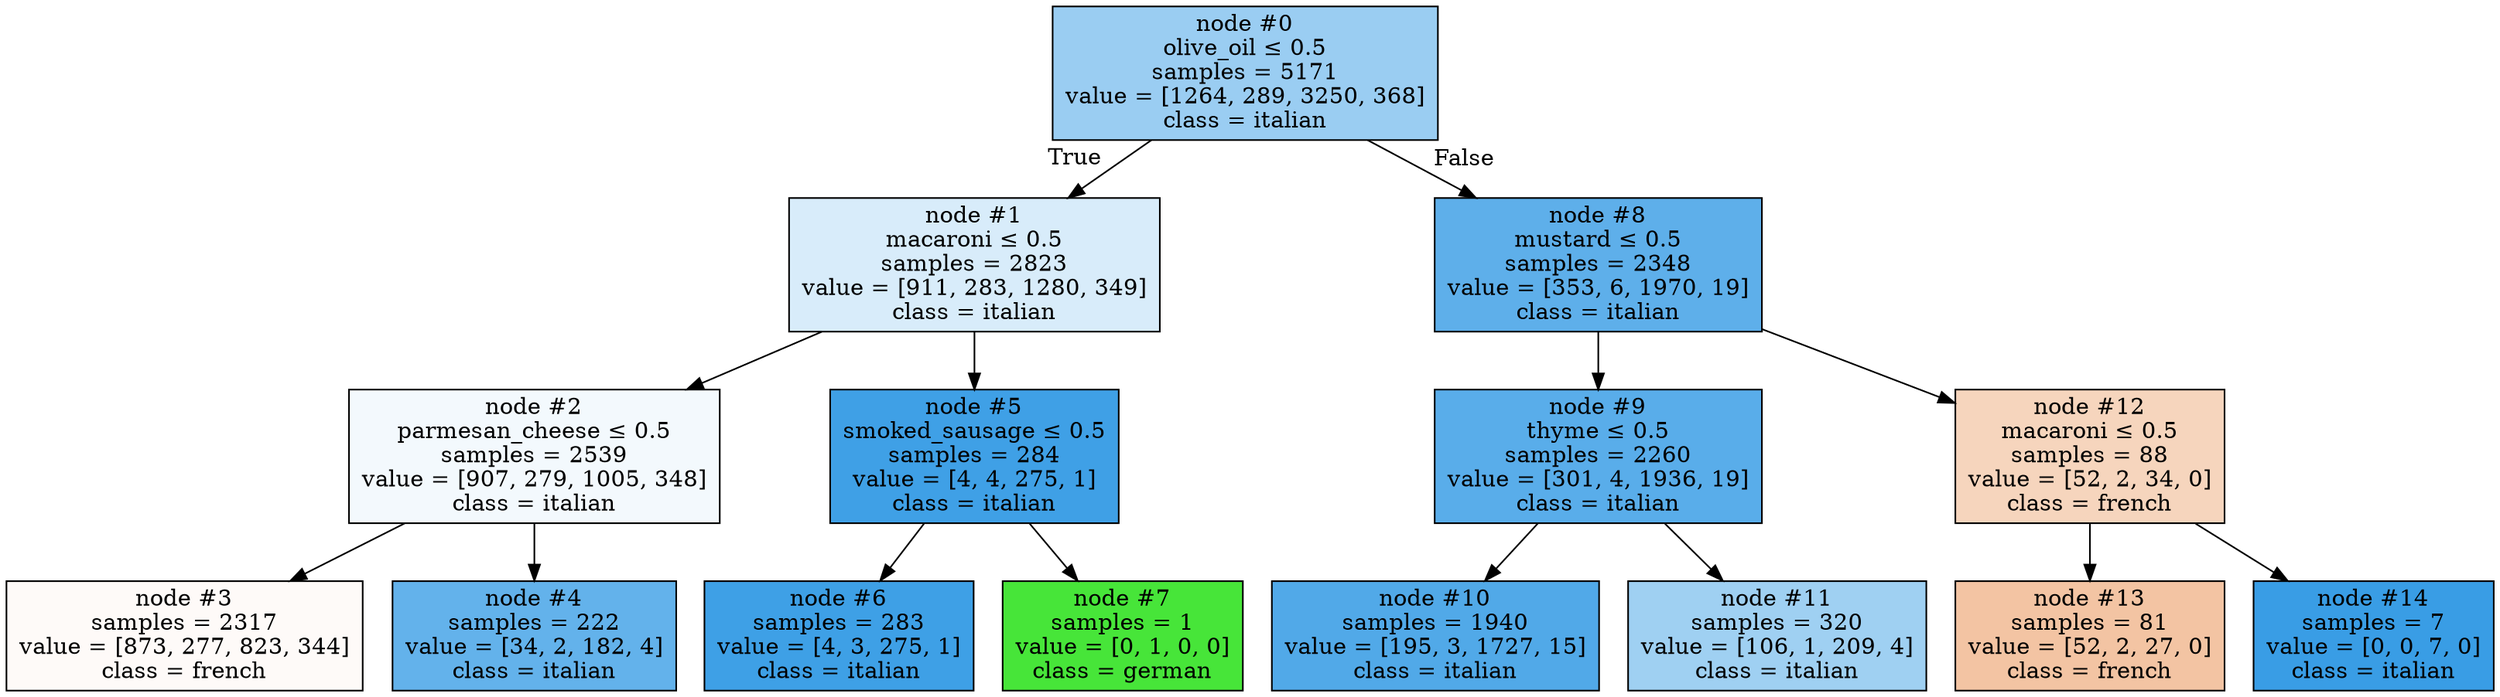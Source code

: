 digraph Tree {
node [shape=box, style="filled", color="black"] ;
0 [label=<node &#35;0<br/>olive_oil &le; 0.5<br/>samples = 5171<br/>value = [1264, 289, 3250, 368]<br/>class = italian>, fillcolor="#399de582"] ;
1 [label=<node &#35;1<br/>macaroni &le; 0.5<br/>samples = 2823<br/>value = [911, 283, 1280, 349]<br/>class = italian>, fillcolor="#399de531"] ;
0 -> 1 [labeldistance=2.5, labelangle=45, headlabel="True"] ;
2 [label=<node &#35;2<br/>parmesan_cheese &le; 0.5<br/>samples = 2539<br/>value = [907, 279, 1005, 348]<br/>class = italian>, fillcolor="#399de50f"] ;
1 -> 2 ;
3 [label=<node &#35;3<br/>samples = 2317<br/>value = [873, 277, 823, 344]<br/>class = french>, fillcolor="#e5813909"] ;
2 -> 3 ;
4 [label=<node &#35;4<br/>samples = 222<br/>value = [34, 2, 182, 4]<br/>class = italian>, fillcolor="#399de5c9"] ;
2 -> 4 ;
5 [label=<node &#35;5<br/>smoked_sausage &le; 0.5<br/>samples = 284<br/>value = [4, 4, 275, 1]<br/>class = italian>, fillcolor="#399de5f7"] ;
1 -> 5 ;
6 [label=<node &#35;6<br/>samples = 283<br/>value = [4, 3, 275, 1]<br/>class = italian>, fillcolor="#399de5f8"] ;
5 -> 6 ;
7 [label=<node &#35;7<br/>samples = 1<br/>value = [0, 1, 0, 0]<br/>class = german>, fillcolor="#47e539ff"] ;
5 -> 7 ;
8 [label=<node &#35;8<br/>mustard &le; 0.5<br/>samples = 2348<br/>value = [353, 6, 1970, 19]<br/>class = italian>, fillcolor="#399de5cf"] ;
0 -> 8 [labeldistance=2.5, labelangle=-45, headlabel="False"] ;
9 [label=<node &#35;9<br/>thyme &le; 0.5<br/>samples = 2260<br/>value = [301, 4, 1936, 19]<br/>class = italian>, fillcolor="#399de5d5"] ;
8 -> 9 ;
10 [label=<node &#35;10<br/>samples = 1940<br/>value = [195, 3, 1727, 15]<br/>class = italian>, fillcolor="#399de5e0"] ;
9 -> 10 ;
11 [label=<node &#35;11<br/>samples = 320<br/>value = [106, 1, 209, 4]<br/>class = italian>, fillcolor="#399de57b"] ;
9 -> 11 ;
12 [label=<node &#35;12<br/>macaroni &le; 0.5<br/>samples = 88<br/>value = [52, 2, 34, 0]<br/>class = french>, fillcolor="#e5813955"] ;
8 -> 12 ;
13 [label=<node &#35;13<br/>samples = 81<br/>value = [52, 2, 27, 0]<br/>class = french>, fillcolor="#e5813976"] ;
12 -> 13 ;
14 [label=<node &#35;14<br/>samples = 7<br/>value = [0, 0, 7, 0]<br/>class = italian>, fillcolor="#399de5ff"] ;
12 -> 14 ;
}